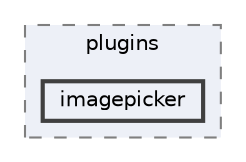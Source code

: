 digraph "build/image_picker_android/generated/source/buildConfig/debug/io/flutter/plugins/imagepicker"
{
 // LATEX_PDF_SIZE
  bgcolor="transparent";
  edge [fontname=Helvetica,fontsize=10,labelfontname=Helvetica,labelfontsize=10];
  node [fontname=Helvetica,fontsize=10,shape=box,height=0.2,width=0.4];
  compound=true
  subgraph clusterdir_24312028f4bb048e1dc3a5ad63199940 {
    graph [ bgcolor="#edf0f7", pencolor="grey50", label="plugins", fontname=Helvetica,fontsize=10 style="filled,dashed", URL="dir_24312028f4bb048e1dc3a5ad63199940.html",tooltip=""]
  dir_a14c9e4b3756ed0c1b17e4950dc90c23 [label="imagepicker", fillcolor="#edf0f7", color="grey25", style="filled,bold", URL="dir_a14c9e4b3756ed0c1b17e4950dc90c23.html",tooltip=""];
  }
}
